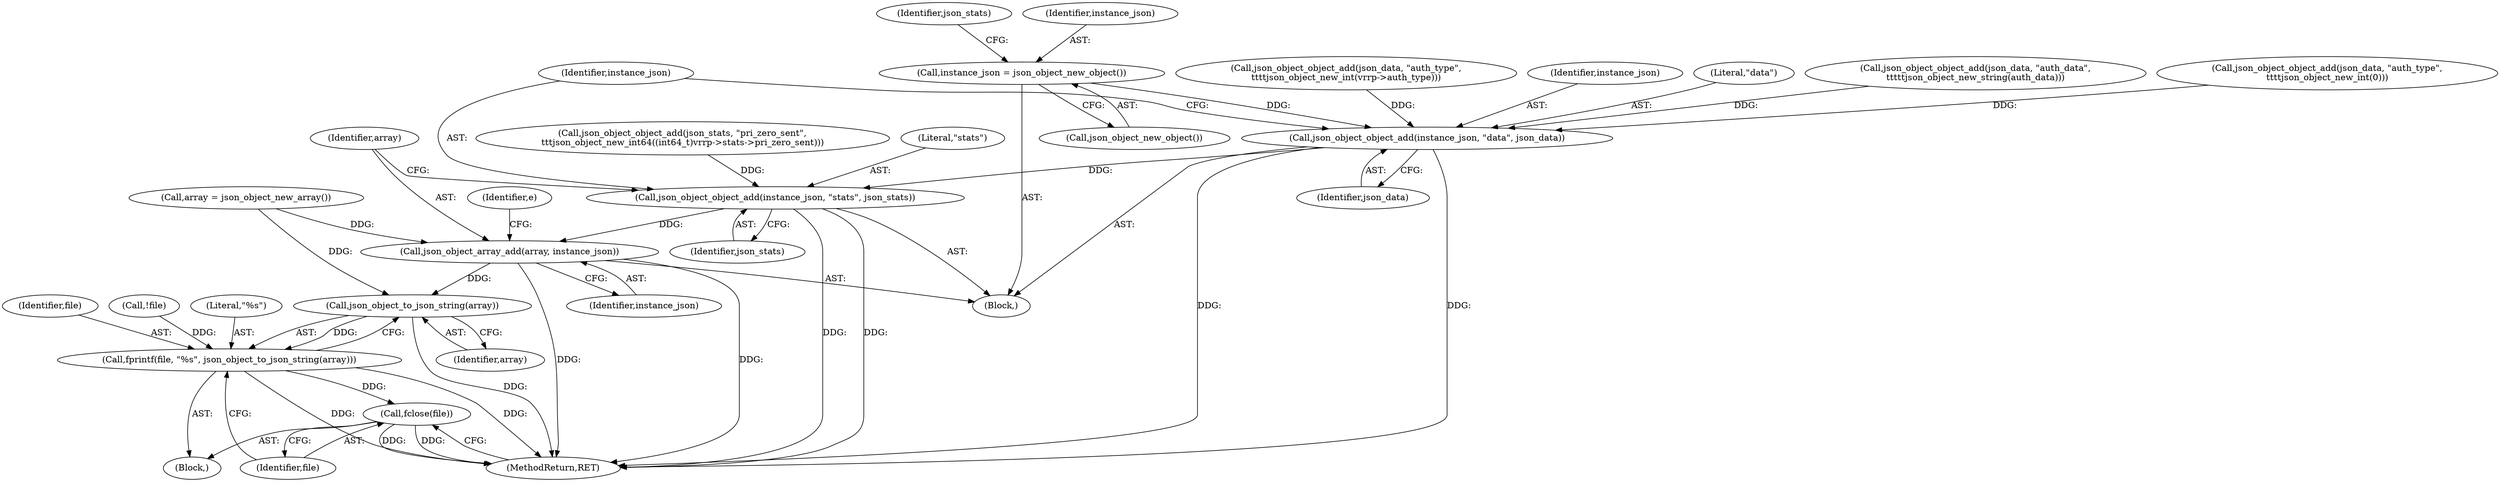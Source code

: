 digraph "0_keepalived_04f2d32871bb3b11d7dc024039952f2fe2750306_3@pointer" {
"1000157" [label="(Call,instance_json = json_object_new_object())"];
"1000942" [label="(Call,json_object_object_add(instance_json, \"data\", json_data))"];
"1000946" [label="(Call,json_object_object_add(instance_json, \"stats\", json_stats))"];
"1000950" [label="(Call,json_object_array_add(array, instance_json))"];
"1000956" [label="(Call,json_object_to_json_string(array))"];
"1000953" [label="(Call,fprintf(file, \"%s\", json_object_to_json_string(array)))"];
"1000958" [label="(Call,fclose(file))"];
"1000960" [label="(MethodReturn,RET)"];
"1000954" [label="(Identifier,file)"];
"1000102" [label="(Block,)"];
"1000757" [label="(Call,json_object_object_add(json_data, \"auth_type\",\n\t\t\t\tjson_object_new_int(vrrp->auth_type)))"];
"1000950" [label="(Call,json_object_array_add(array, instance_json))"];
"1000931" [label="(Call,json_object_object_add(json_stats, \"pri_zero_sent\",\n\t\t\tjson_object_new_int64((int64_t)vrrp->stats->pri_zero_sent)))"];
"1000157" [label="(Call,instance_json = json_object_new_object())"];
"1000949" [label="(Identifier,json_stats)"];
"1000946" [label="(Call,json_object_object_add(instance_json, \"stats\", json_stats))"];
"1000118" [label="(Call,!file)"];
"1000141" [label="(Block,)"];
"1000957" [label="(Identifier,array)"];
"1000943" [label="(Identifier,instance_json)"];
"1000952" [label="(Identifier,instance_json)"];
"1000956" [label="(Call,json_object_to_json_string(array))"];
"1000958" [label="(Call,fclose(file))"];
"1000159" [label="(Call,json_object_new_object())"];
"1000128" [label="(Call,array = json_object_new_array())"];
"1000944" [label="(Literal,\"data\")"];
"1000945" [label="(Identifier,json_data)"];
"1000789" [label="(Call,json_object_object_add(json_data, \"auth_data\",\n\t\t\t\t\tjson_object_new_string(auth_data)))"];
"1000951" [label="(Identifier,array)"];
"1000161" [label="(Identifier,json_stats)"];
"1000158" [label="(Identifier,instance_json)"];
"1000942" [label="(Call,json_object_object_add(instance_json, \"data\", json_data))"];
"1000959" [label="(Identifier,file)"];
"1000955" [label="(Literal,\"%s\")"];
"1000948" [label="(Literal,\"stats\")"];
"1000953" [label="(Call,fprintf(file, \"%s\", json_object_to_json_string(array)))"];
"1000795" [label="(Call,json_object_object_add(json_data, \"auth_type\",\n\t\t\t\tjson_object_new_int(0)))"];
"1000947" [label="(Identifier,instance_json)"];
"1000140" [label="(Identifier,e)"];
"1000157" -> "1000141"  [label="AST: "];
"1000157" -> "1000159"  [label="CFG: "];
"1000158" -> "1000157"  [label="AST: "];
"1000159" -> "1000157"  [label="AST: "];
"1000161" -> "1000157"  [label="CFG: "];
"1000157" -> "1000942"  [label="DDG: "];
"1000942" -> "1000141"  [label="AST: "];
"1000942" -> "1000945"  [label="CFG: "];
"1000943" -> "1000942"  [label="AST: "];
"1000944" -> "1000942"  [label="AST: "];
"1000945" -> "1000942"  [label="AST: "];
"1000947" -> "1000942"  [label="CFG: "];
"1000942" -> "1000960"  [label="DDG: "];
"1000942" -> "1000960"  [label="DDG: "];
"1000757" -> "1000942"  [label="DDG: "];
"1000795" -> "1000942"  [label="DDG: "];
"1000789" -> "1000942"  [label="DDG: "];
"1000942" -> "1000946"  [label="DDG: "];
"1000946" -> "1000141"  [label="AST: "];
"1000946" -> "1000949"  [label="CFG: "];
"1000947" -> "1000946"  [label="AST: "];
"1000948" -> "1000946"  [label="AST: "];
"1000949" -> "1000946"  [label="AST: "];
"1000951" -> "1000946"  [label="CFG: "];
"1000946" -> "1000960"  [label="DDG: "];
"1000946" -> "1000960"  [label="DDG: "];
"1000931" -> "1000946"  [label="DDG: "];
"1000946" -> "1000950"  [label="DDG: "];
"1000950" -> "1000141"  [label="AST: "];
"1000950" -> "1000952"  [label="CFG: "];
"1000951" -> "1000950"  [label="AST: "];
"1000952" -> "1000950"  [label="AST: "];
"1000140" -> "1000950"  [label="CFG: "];
"1000950" -> "1000960"  [label="DDG: "];
"1000950" -> "1000960"  [label="DDG: "];
"1000128" -> "1000950"  [label="DDG: "];
"1000950" -> "1000956"  [label="DDG: "];
"1000956" -> "1000953"  [label="AST: "];
"1000956" -> "1000957"  [label="CFG: "];
"1000957" -> "1000956"  [label="AST: "];
"1000953" -> "1000956"  [label="CFG: "];
"1000956" -> "1000960"  [label="DDG: "];
"1000956" -> "1000953"  [label="DDG: "];
"1000128" -> "1000956"  [label="DDG: "];
"1000953" -> "1000102"  [label="AST: "];
"1000954" -> "1000953"  [label="AST: "];
"1000955" -> "1000953"  [label="AST: "];
"1000959" -> "1000953"  [label="CFG: "];
"1000953" -> "1000960"  [label="DDG: "];
"1000953" -> "1000960"  [label="DDG: "];
"1000118" -> "1000953"  [label="DDG: "];
"1000953" -> "1000958"  [label="DDG: "];
"1000958" -> "1000102"  [label="AST: "];
"1000958" -> "1000959"  [label="CFG: "];
"1000959" -> "1000958"  [label="AST: "];
"1000960" -> "1000958"  [label="CFG: "];
"1000958" -> "1000960"  [label="DDG: "];
"1000958" -> "1000960"  [label="DDG: "];
}
